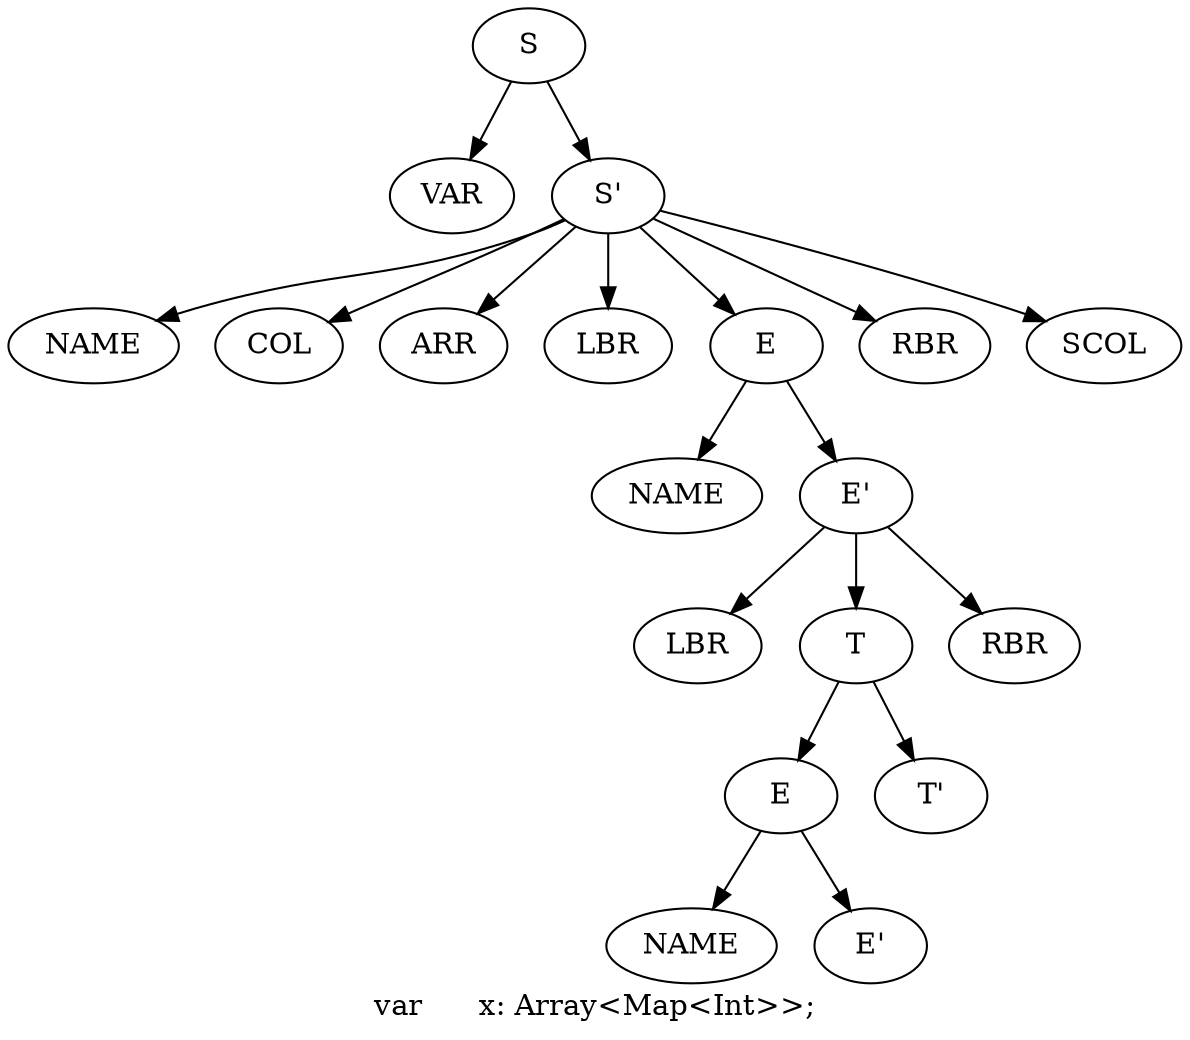digraph Tree {
"S12"[label="S"]
"S12" -> "VAR13";
"S12" -> "S'14";
"VAR13"[label="VAR"]
"S'14"[label="S'"]
"S'14" -> "NAME15";
"S'14" -> "COL16";
"S'14" -> "ARR17";
"S'14" -> "LBR18";
"S'14" -> "E19";
"S'14" -> "RBR29";
"S'14" -> "SCOL30";
"NAME15"[label="NAME"]
"COL16"[label="COL"]
"ARR17"[label="ARR"]
"LBR18"[label="LBR"]
"E19"[label="E"]
"E19" -> "NAME20";
"E19" -> "E'21";
"NAME20"[label="NAME"]
"E'21"[label="E'"]
"E'21" -> "LBR22";
"E'21" -> "T23";
"E'21" -> "RBR28";
"LBR22"[label="LBR"]
"T23"[label="T"]
"T23" -> "E24";
"T23" -> "T'27";
"E24"[label="E"]
"E24" -> "NAME25";
"E24" -> "E'26";
"NAME25"[label="NAME"]
"E'26"[label="E'"]
"T'27"[label="T'"]
"RBR28"[label="RBR"]
"RBR29"[label="RBR"]
"SCOL30"[label="SCOL"]
label="var      x: Array<Map<Int>>;";
}